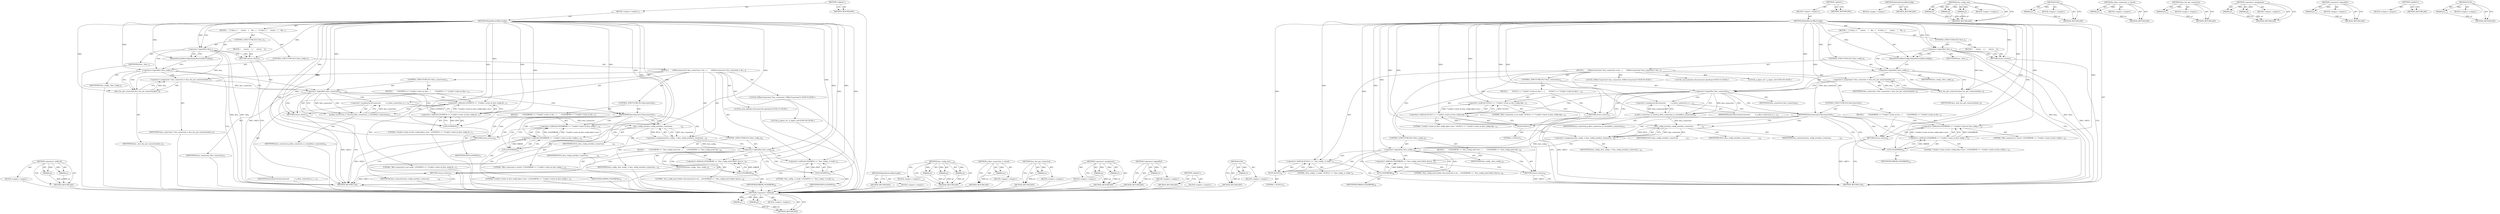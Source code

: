 digraph "VLOG" {
vulnerable_118 [label=<(METHOD,&lt;operator&gt;.shiftLeft)>];
vulnerable_119 [label=<(PARAM,p1)>];
vulnerable_120 [label=<(PARAM,p2)>];
vulnerable_121 [label=<(BLOCK,&lt;empty&gt;,&lt;empty&gt;)>];
vulnerable_122 [label=<(METHOD_RETURN,ANY)>];
vulnerable_6 [label=<(METHOD,&lt;global&gt;)<SUB>1</SUB>>];
vulnerable_7 [label=<(BLOCK,&lt;empty&gt;,&lt;empty&gt;)<SUB>1</SUB>>];
vulnerable_8 [label=<(METHOD,MaybeRestoreIBusConfig)<SUB>1</SUB>>];
vulnerable_9 [label=<(BLOCK,{
    if (!ibus_) {
      return;
    }

    Ma...,{
    if (!ibus_) {
      return;
    }

    Ma...)<SUB>1</SUB>>];
vulnerable_10 [label=<(CONTROL_STRUCTURE,IF,if (!ibus_))<SUB>2</SUB>>];
vulnerable_11 [label=<(&lt;operator&gt;.logicalNot,!ibus_)<SUB>2</SUB>>];
vulnerable_12 [label=<(IDENTIFIER,ibus_,!ibus_)<SUB>2</SUB>>];
vulnerable_13 [label=<(BLOCK,{
      return;
    },{
      return;
    })<SUB>2</SUB>>];
vulnerable_14 [label=<(RETURN,return;,return;)<SUB>3</SUB>>];
vulnerable_15 [label=<(MaybeDestroyIBusConfig,MaybeDestroyIBusConfig())<SUB>6</SUB>>];
vulnerable_16 [label=<(CONTROL_STRUCTURE,IF,if (!ibus_config_))<SUB>8</SUB>>];
vulnerable_17 [label=<(&lt;operator&gt;.logicalNot,!ibus_config_)<SUB>8</SUB>>];
vulnerable_18 [label=<(IDENTIFIER,ibus_config_,!ibus_config_)<SUB>8</SUB>>];
vulnerable_19 [label=<(BLOCK,{
       GDBusConnection* ibus_connection = ibu...,{
       GDBusConnection* ibus_connection = ibu...)<SUB>8</SUB>>];
vulnerable_20 [label="<(LOCAL,GDBusConnection* ibus_connection: GDBusConnection*)<SUB>9</SUB>>"];
vulnerable_21 [label=<(&lt;operator&gt;.assignment,* ibus_connection = ibus_bus_get_connection(ibus_))<SUB>9</SUB>>];
vulnerable_22 [label=<(IDENTIFIER,ibus_connection,* ibus_connection = ibus_bus_get_connection(ibus_))<SUB>9</SUB>>];
vulnerable_23 [label=<(ibus_bus_get_connection,ibus_bus_get_connection(ibus_))<SUB>9</SUB>>];
vulnerable_24 [label=<(IDENTIFIER,ibus_,ibus_bus_get_connection(ibus_))<SUB>9</SUB>>];
vulnerable_25 [label=<(CONTROL_STRUCTURE,IF,if (!ibus_connection))<SUB>10</SUB>>];
vulnerable_26 [label=<(&lt;operator&gt;.logicalNot,!ibus_connection)<SUB>10</SUB>>];
vulnerable_27 [label=<(IDENTIFIER,ibus_connection,!ibus_connection)<SUB>10</SUB>>];
vulnerable_28 [label=<(BLOCK,{
        LOG(INFO) &lt;&lt; &quot;Couldn't create an ibus...,{
        LOG(INFO) &lt;&lt; &quot;Couldn't create an ibus...)<SUB>10</SUB>>];
vulnerable_29 [label=<(&lt;operator&gt;.shiftLeft,LOG(INFO) &lt;&lt; &quot;Couldn't create an ibus config ob...)<SUB>11</SUB>>];
vulnerable_30 [label=<(&lt;operator&gt;.shiftLeft,LOG(INFO) &lt;&lt; &quot;Couldn't create an ibus config ob...)<SUB>11</SUB>>];
vulnerable_31 [label=<(LOG,LOG(INFO))<SUB>11</SUB>>];
vulnerable_32 [label=<(IDENTIFIER,INFO,LOG(INFO))<SUB>11</SUB>>];
vulnerable_33 [label=<(LITERAL,&quot;Couldn't create an ibus config object since &quot;,LOG(INFO) &lt;&lt; &quot;Couldn't create an ibus config ob...)<SUB>11</SUB>>];
vulnerable_34 [label=<(LITERAL,&quot;IBus connection is not ready.&quot;,LOG(INFO) &lt;&lt; &quot;Couldn't create an ibus config ob...)<SUB>12</SUB>>];
vulnerable_35 [label=<(RETURN,return;,return;)<SUB>13</SUB>>];
vulnerable_36 [label="<(LOCAL,const gboolean disconnected: gboolean)<SUB>15</SUB>>"];
vulnerable_37 [label=<(&lt;operator&gt;.assignment,disconnected
          = g_dbus_connection_is_c...)<SUB>15</SUB>>];
vulnerable_38 [label=<(IDENTIFIER,disconnected,disconnected
          = g_dbus_connection_is_c...)<SUB>15</SUB>>];
vulnerable_39 [label=<(g_dbus_connection_is_closed,g_dbus_connection_is_closed(ibus_connection))<SUB>16</SUB>>];
vulnerable_40 [label=<(IDENTIFIER,ibus_connection,g_dbus_connection_is_closed(ibus_connection))<SUB>16</SUB>>];
vulnerable_41 [label=<(CONTROL_STRUCTURE,IF,if (disconnected))<SUB>17</SUB>>];
vulnerable_42 [label=<(IDENTIFIER,disconnected,if (disconnected))<SUB>17</SUB>>];
vulnerable_43 [label=<(BLOCK,{
        LOG(ERROR) &lt;&lt; &quot;Couldn't create an ibu...,{
        LOG(ERROR) &lt;&lt; &quot;Couldn't create an ibu...)<SUB>17</SUB>>];
vulnerable_44 [label=<(&lt;operator&gt;.shiftLeft,LOG(ERROR) &lt;&lt; &quot;Couldn't create an ibus config o...)<SUB>18</SUB>>];
vulnerable_45 [label=<(&lt;operator&gt;.shiftLeft,LOG(ERROR) &lt;&lt; &quot;Couldn't create an ibus config o...)<SUB>18</SUB>>];
vulnerable_46 [label=<(LOG,LOG(ERROR))<SUB>18</SUB>>];
vulnerable_47 [label=<(IDENTIFIER,ERROR,LOG(ERROR))<SUB>18</SUB>>];
vulnerable_48 [label=<(LITERAL,&quot;Couldn't create an ibus config object since &quot;,LOG(ERROR) &lt;&lt; &quot;Couldn't create an ibus config o...)<SUB>18</SUB>>];
vulnerable_49 [label=<(LITERAL,&quot;IBus connection is closed.&quot;,LOG(ERROR) &lt;&lt; &quot;Couldn't create an ibus config o...)<SUB>19</SUB>>];
vulnerable_50 [label=<(RETURN,return;,return;)<SUB>20</SUB>>];
vulnerable_51 [label=<(&lt;operator&gt;.assignment,ibus_config_ = ibus_config_new(ibus_connection,...)<SUB>22</SUB>>];
vulnerable_52 [label=<(IDENTIFIER,ibus_config_,ibus_config_ = ibus_config_new(ibus_connection,...)<SUB>22</SUB>>];
vulnerable_53 [label=<(ibus_config_new,ibus_config_new(ibus_connection,
              ...)<SUB>22</SUB>>];
vulnerable_54 [label=<(IDENTIFIER,ibus_connection,ibus_config_new(ibus_connection,
              ...)<SUB>22</SUB>>];
vulnerable_55 [label=<(IDENTIFIER,NULL,ibus_config_new(ibus_connection,
              ...)<SUB>23</SUB>>];
vulnerable_56 [label=<(IDENTIFIER,NULL,ibus_config_new(ibus_connection,
              ...)<SUB>24</SUB>>];
vulnerable_57 [label=<(CONTROL_STRUCTURE,IF,if (!ibus_config_))<SUB>25</SUB>>];
vulnerable_58 [label=<(&lt;operator&gt;.logicalNot,!ibus_config_)<SUB>25</SUB>>];
vulnerable_59 [label=<(IDENTIFIER,ibus_config_,!ibus_config_)<SUB>25</SUB>>];
vulnerable_60 [label=<(BLOCK,{
        LOG(ERROR) &lt;&lt; &quot;ibus_config_new() fail...,{
        LOG(ERROR) &lt;&lt; &quot;ibus_config_new() fail...)<SUB>25</SUB>>];
vulnerable_61 [label=<(&lt;operator&gt;.shiftLeft,LOG(ERROR) &lt;&lt; &quot;ibus_config_new() failed. ibus-m...)<SUB>26</SUB>>];
vulnerable_62 [label=<(LOG,LOG(ERROR))<SUB>26</SUB>>];
vulnerable_63 [label=<(IDENTIFIER,ERROR,LOG(ERROR))<SUB>26</SUB>>];
vulnerable_64 [label=<(LITERAL,&quot;ibus_config_new() failed. ibus-memconf is not ...,LOG(ERROR) &lt;&lt; &quot;ibus_config_new() failed. ibus-m...)<SUB>26</SUB>>];
vulnerable_65 [label=<(RETURN,return;,return;)<SUB>27</SUB>>];
vulnerable_66 [label="<(LOCAL,g_object_ref : g_object_ref)<SUB>30</SUB>>"];
vulnerable_67 [label=<(&lt;operator&gt;.shiftLeft,LOG(INFO) &lt;&lt; &quot;ibus_config_ is ready.&quot;)<SUB>31</SUB>>];
vulnerable_68 [label=<(LOG,LOG(INFO))<SUB>31</SUB>>];
vulnerable_69 [label=<(IDENTIFIER,INFO,LOG(INFO))<SUB>31</SUB>>];
vulnerable_70 [label=<(LITERAL,&quot;ibus_config_ is ready.&quot;,LOG(INFO) &lt;&lt; &quot;ibus_config_ is ready.&quot;)<SUB>31</SUB>>];
vulnerable_71 [label=<(METHOD_RETURN,void)<SUB>1</SUB>>];
vulnerable_73 [label=<(METHOD_RETURN,ANY)<SUB>1</SUB>>];
vulnerable_106 [label=<(METHOD,MaybeDestroyIBusConfig)>];
vulnerable_107 [label=<(BLOCK,&lt;empty&gt;,&lt;empty&gt;)>];
vulnerable_108 [label=<(METHOD_RETURN,ANY)>];
vulnerable_131 [label=<(METHOD,ibus_config_new)>];
vulnerable_132 [label=<(PARAM,p1)>];
vulnerable_133 [label=<(PARAM,p2)>];
vulnerable_134 [label=<(PARAM,p3)>];
vulnerable_135 [label=<(BLOCK,&lt;empty&gt;,&lt;empty&gt;)>];
vulnerable_136 [label=<(METHOD_RETURN,ANY)>];
vulnerable_127 [label=<(METHOD,g_dbus_connection_is_closed)>];
vulnerable_128 [label=<(PARAM,p1)>];
vulnerable_129 [label=<(BLOCK,&lt;empty&gt;,&lt;empty&gt;)>];
vulnerable_130 [label=<(METHOD_RETURN,ANY)>];
vulnerable_114 [label=<(METHOD,ibus_bus_get_connection)>];
vulnerable_115 [label=<(PARAM,p1)>];
vulnerable_116 [label=<(BLOCK,&lt;empty&gt;,&lt;empty&gt;)>];
vulnerable_117 [label=<(METHOD_RETURN,ANY)>];
vulnerable_109 [label=<(METHOD,&lt;operator&gt;.assignment)>];
vulnerable_110 [label=<(PARAM,p1)>];
vulnerable_111 [label=<(PARAM,p2)>];
vulnerable_112 [label=<(BLOCK,&lt;empty&gt;,&lt;empty&gt;)>];
vulnerable_113 [label=<(METHOD_RETURN,ANY)>];
vulnerable_102 [label=<(METHOD,&lt;operator&gt;.logicalNot)>];
vulnerable_103 [label=<(PARAM,p1)>];
vulnerable_104 [label=<(BLOCK,&lt;empty&gt;,&lt;empty&gt;)>];
vulnerable_105 [label=<(METHOD_RETURN,ANY)>];
vulnerable_96 [label=<(METHOD,&lt;global&gt;)<SUB>1</SUB>>];
vulnerable_97 [label=<(BLOCK,&lt;empty&gt;,&lt;empty&gt;)>];
vulnerable_98 [label=<(METHOD_RETURN,ANY)>];
vulnerable_123 [label=<(METHOD,LOG)>];
vulnerable_124 [label=<(PARAM,p1)>];
vulnerable_125 [label=<(BLOCK,&lt;empty&gt;,&lt;empty&gt;)>];
vulnerable_126 [label=<(METHOD_RETURN,ANY)>];
fixed_120 [label=<(METHOD,&lt;operator&gt;.shiftLeft)>];
fixed_121 [label=<(PARAM,p1)>];
fixed_122 [label=<(PARAM,p2)>];
fixed_123 [label=<(BLOCK,&lt;empty&gt;,&lt;empty&gt;)>];
fixed_124 [label=<(METHOD_RETURN,ANY)>];
fixed_6 [label=<(METHOD,&lt;global&gt;)<SUB>1</SUB>>];
fixed_7 [label=<(BLOCK,&lt;empty&gt;,&lt;empty&gt;)<SUB>1</SUB>>];
fixed_8 [label=<(METHOD,MaybeRestoreIBusConfig)<SUB>1</SUB>>];
fixed_9 [label=<(BLOCK,{
    if (!ibus_) {
      return;
    }

    Ma...,{
    if (!ibus_) {
      return;
    }

    Ma...)<SUB>1</SUB>>];
fixed_10 [label=<(CONTROL_STRUCTURE,IF,if (!ibus_))<SUB>2</SUB>>];
fixed_11 [label=<(&lt;operator&gt;.logicalNot,!ibus_)<SUB>2</SUB>>];
fixed_12 [label=<(IDENTIFIER,ibus_,!ibus_)<SUB>2</SUB>>];
fixed_13 [label=<(BLOCK,{
      return;
    },{
      return;
    })<SUB>2</SUB>>];
fixed_14 [label=<(RETURN,return;,return;)<SUB>3</SUB>>];
fixed_15 [label=<(MaybeDestroyIBusConfig,MaybeDestroyIBusConfig())<SUB>6</SUB>>];
fixed_16 [label=<(CONTROL_STRUCTURE,IF,if (!ibus_config_))<SUB>8</SUB>>];
fixed_17 [label=<(&lt;operator&gt;.logicalNot,!ibus_config_)<SUB>8</SUB>>];
fixed_18 [label=<(IDENTIFIER,ibus_config_,!ibus_config_)<SUB>8</SUB>>];
fixed_19 [label=<(BLOCK,{
       GDBusConnection* ibus_connection = ibu...,{
       GDBusConnection* ibus_connection = ibu...)<SUB>8</SUB>>];
fixed_20 [label="<(LOCAL,GDBusConnection* ibus_connection: GDBusConnection*)<SUB>9</SUB>>"];
fixed_21 [label=<(&lt;operator&gt;.assignment,* ibus_connection = ibus_bus_get_connection(ibus_))<SUB>9</SUB>>];
fixed_22 [label=<(IDENTIFIER,ibus_connection,* ibus_connection = ibus_bus_get_connection(ibus_))<SUB>9</SUB>>];
fixed_23 [label=<(ibus_bus_get_connection,ibus_bus_get_connection(ibus_))<SUB>9</SUB>>];
fixed_24 [label=<(IDENTIFIER,ibus_,ibus_bus_get_connection(ibus_))<SUB>9</SUB>>];
fixed_25 [label=<(CONTROL_STRUCTURE,IF,if (!ibus_connection))<SUB>10</SUB>>];
fixed_26 [label=<(&lt;operator&gt;.logicalNot,!ibus_connection)<SUB>10</SUB>>];
fixed_27 [label=<(IDENTIFIER,ibus_connection,!ibus_connection)<SUB>10</SUB>>];
fixed_28 [label=<(BLOCK,{
        VLOG(1) &lt;&lt; &quot;Couldn't create an ibus c...,{
        VLOG(1) &lt;&lt; &quot;Couldn't create an ibus c...)<SUB>10</SUB>>];
fixed_29 [label=<(&lt;operator&gt;.shiftLeft,VLOG(1) &lt;&lt; &quot;Couldn't create an ibus config obje...)<SUB>11</SUB>>];
fixed_30 [label=<(&lt;operator&gt;.shiftLeft,VLOG(1) &lt;&lt; &quot;Couldn't create an ibus config obje...)<SUB>11</SUB>>];
fixed_31 [label=<(VLOG,VLOG(1))<SUB>11</SUB>>];
fixed_32 [label=<(LITERAL,1,VLOG(1))<SUB>11</SUB>>];
fixed_33 [label=<(LITERAL,&quot;Couldn't create an ibus config object since &quot;,VLOG(1) &lt;&lt; &quot;Couldn't create an ibus config obje...)<SUB>11</SUB>>];
fixed_34 [label=<(LITERAL,&quot;IBus connection is not ready.&quot;,VLOG(1) &lt;&lt; &quot;Couldn't create an ibus config obje...)<SUB>12</SUB>>];
fixed_35 [label=<(RETURN,return;,return;)<SUB>13</SUB>>];
fixed_36 [label="<(LOCAL,const gboolean disconnected: gboolean)<SUB>15</SUB>>"];
fixed_37 [label=<(&lt;operator&gt;.assignment,disconnected
          = g_dbus_connection_is_c...)<SUB>15</SUB>>];
fixed_38 [label=<(IDENTIFIER,disconnected,disconnected
          = g_dbus_connection_is_c...)<SUB>15</SUB>>];
fixed_39 [label=<(g_dbus_connection_is_closed,g_dbus_connection_is_closed(ibus_connection))<SUB>16</SUB>>];
fixed_40 [label=<(IDENTIFIER,ibus_connection,g_dbus_connection_is_closed(ibus_connection))<SUB>16</SUB>>];
fixed_41 [label=<(CONTROL_STRUCTURE,IF,if (disconnected))<SUB>17</SUB>>];
fixed_42 [label=<(IDENTIFIER,disconnected,if (disconnected))<SUB>17</SUB>>];
fixed_43 [label=<(BLOCK,{
        LOG(ERROR) &lt;&lt; &quot;Couldn't create an ibu...,{
        LOG(ERROR) &lt;&lt; &quot;Couldn't create an ibu...)<SUB>17</SUB>>];
fixed_44 [label=<(&lt;operator&gt;.shiftLeft,LOG(ERROR) &lt;&lt; &quot;Couldn't create an ibus config o...)<SUB>18</SUB>>];
fixed_45 [label=<(&lt;operator&gt;.shiftLeft,LOG(ERROR) &lt;&lt; &quot;Couldn't create an ibus config o...)<SUB>18</SUB>>];
fixed_46 [label=<(LOG,LOG(ERROR))<SUB>18</SUB>>];
fixed_47 [label=<(IDENTIFIER,ERROR,LOG(ERROR))<SUB>18</SUB>>];
fixed_48 [label=<(LITERAL,&quot;Couldn't create an ibus config object since &quot;,LOG(ERROR) &lt;&lt; &quot;Couldn't create an ibus config o...)<SUB>18</SUB>>];
fixed_49 [label=<(LITERAL,&quot;IBus connection is closed.&quot;,LOG(ERROR) &lt;&lt; &quot;Couldn't create an ibus config o...)<SUB>19</SUB>>];
fixed_50 [label=<(RETURN,return;,return;)<SUB>20</SUB>>];
fixed_51 [label=<(&lt;operator&gt;.assignment,ibus_config_ = ibus_config_new(ibus_connection,...)<SUB>22</SUB>>];
fixed_52 [label=<(IDENTIFIER,ibus_config_,ibus_config_ = ibus_config_new(ibus_connection,...)<SUB>22</SUB>>];
fixed_53 [label=<(ibus_config_new,ibus_config_new(ibus_connection,
              ...)<SUB>22</SUB>>];
fixed_54 [label=<(IDENTIFIER,ibus_connection,ibus_config_new(ibus_connection,
              ...)<SUB>22</SUB>>];
fixed_55 [label=<(IDENTIFIER,NULL,ibus_config_new(ibus_connection,
              ...)<SUB>23</SUB>>];
fixed_56 [label=<(IDENTIFIER,NULL,ibus_config_new(ibus_connection,
              ...)<SUB>24</SUB>>];
fixed_57 [label=<(CONTROL_STRUCTURE,IF,if (!ibus_config_))<SUB>25</SUB>>];
fixed_58 [label=<(&lt;operator&gt;.logicalNot,!ibus_config_)<SUB>25</SUB>>];
fixed_59 [label=<(IDENTIFIER,ibus_config_,!ibus_config_)<SUB>25</SUB>>];
fixed_60 [label=<(BLOCK,{
        LOG(ERROR) &lt;&lt; &quot;ibus_config_new() fail...,{
        LOG(ERROR) &lt;&lt; &quot;ibus_config_new() fail...)<SUB>25</SUB>>];
fixed_61 [label=<(&lt;operator&gt;.shiftLeft,LOG(ERROR) &lt;&lt; &quot;ibus_config_new() failed. ibus-m...)<SUB>26</SUB>>];
fixed_62 [label=<(LOG,LOG(ERROR))<SUB>26</SUB>>];
fixed_63 [label=<(IDENTIFIER,ERROR,LOG(ERROR))<SUB>26</SUB>>];
fixed_64 [label=<(LITERAL,&quot;ibus_config_new() failed. ibus-memconf is not ...,LOG(ERROR) &lt;&lt; &quot;ibus_config_new() failed. ibus-m...)<SUB>26</SUB>>];
fixed_65 [label=<(RETURN,return;,return;)<SUB>27</SUB>>];
fixed_66 [label="<(LOCAL,g_object_ref : g_object_ref)<SUB>30</SUB>>"];
fixed_67 [label=<(&lt;operator&gt;.shiftLeft,VLOG(1) &lt;&lt; &quot;ibus_config_ is ready.&quot;)<SUB>31</SUB>>];
fixed_68 [label=<(VLOG,VLOG(1))<SUB>31</SUB>>];
fixed_69 [label=<(LITERAL,1,VLOG(1))<SUB>31</SUB>>];
fixed_70 [label=<(LITERAL,&quot;ibus_config_ is ready.&quot;,VLOG(1) &lt;&lt; &quot;ibus_config_ is ready.&quot;)<SUB>31</SUB>>];
fixed_71 [label=<(METHOD_RETURN,void)<SUB>1</SUB>>];
fixed_73 [label=<(METHOD_RETURN,ANY)<SUB>1</SUB>>];
fixed_108 [label=<(METHOD,MaybeDestroyIBusConfig)>];
fixed_109 [label=<(BLOCK,&lt;empty&gt;,&lt;empty&gt;)>];
fixed_110 [label=<(METHOD_RETURN,ANY)>];
fixed_137 [label=<(METHOD,ibus_config_new)>];
fixed_138 [label=<(PARAM,p1)>];
fixed_139 [label=<(PARAM,p2)>];
fixed_140 [label=<(PARAM,p3)>];
fixed_141 [label=<(BLOCK,&lt;empty&gt;,&lt;empty&gt;)>];
fixed_142 [label=<(METHOD_RETURN,ANY)>];
fixed_133 [label=<(METHOD,LOG)>];
fixed_134 [label=<(PARAM,p1)>];
fixed_135 [label=<(BLOCK,&lt;empty&gt;,&lt;empty&gt;)>];
fixed_136 [label=<(METHOD_RETURN,ANY)>];
fixed_129 [label=<(METHOD,g_dbus_connection_is_closed)>];
fixed_130 [label=<(PARAM,p1)>];
fixed_131 [label=<(BLOCK,&lt;empty&gt;,&lt;empty&gt;)>];
fixed_132 [label=<(METHOD_RETURN,ANY)>];
fixed_116 [label=<(METHOD,ibus_bus_get_connection)>];
fixed_117 [label=<(PARAM,p1)>];
fixed_118 [label=<(BLOCK,&lt;empty&gt;,&lt;empty&gt;)>];
fixed_119 [label=<(METHOD_RETURN,ANY)>];
fixed_111 [label=<(METHOD,&lt;operator&gt;.assignment)>];
fixed_112 [label=<(PARAM,p1)>];
fixed_113 [label=<(PARAM,p2)>];
fixed_114 [label=<(BLOCK,&lt;empty&gt;,&lt;empty&gt;)>];
fixed_115 [label=<(METHOD_RETURN,ANY)>];
fixed_104 [label=<(METHOD,&lt;operator&gt;.logicalNot)>];
fixed_105 [label=<(PARAM,p1)>];
fixed_106 [label=<(BLOCK,&lt;empty&gt;,&lt;empty&gt;)>];
fixed_107 [label=<(METHOD_RETURN,ANY)>];
fixed_98 [label=<(METHOD,&lt;global&gt;)<SUB>1</SUB>>];
fixed_99 [label=<(BLOCK,&lt;empty&gt;,&lt;empty&gt;)>];
fixed_100 [label=<(METHOD_RETURN,ANY)>];
fixed_125 [label=<(METHOD,VLOG)>];
fixed_126 [label=<(PARAM,p1)>];
fixed_127 [label=<(BLOCK,&lt;empty&gt;,&lt;empty&gt;)>];
fixed_128 [label=<(METHOD_RETURN,ANY)>];
vulnerable_118 -> vulnerable_119  [key=0, label="AST: "];
vulnerable_118 -> vulnerable_119  [key=1, label="DDG: "];
vulnerable_118 -> vulnerable_121  [key=0, label="AST: "];
vulnerable_118 -> vulnerable_120  [key=0, label="AST: "];
vulnerable_118 -> vulnerable_120  [key=1, label="DDG: "];
vulnerable_118 -> vulnerable_122  [key=0, label="AST: "];
vulnerable_118 -> vulnerable_122  [key=1, label="CFG: "];
vulnerable_119 -> vulnerable_122  [key=0, label="DDG: p1"];
vulnerable_120 -> vulnerable_122  [key=0, label="DDG: p2"];
vulnerable_121 -> fixed_120  [key=0];
vulnerable_122 -> fixed_120  [key=0];
vulnerable_6 -> vulnerable_7  [key=0, label="AST: "];
vulnerable_6 -> vulnerable_73  [key=0, label="AST: "];
vulnerable_6 -> vulnerable_73  [key=1, label="CFG: "];
vulnerable_7 -> vulnerable_8  [key=0, label="AST: "];
vulnerable_8 -> vulnerable_9  [key=0, label="AST: "];
vulnerable_8 -> vulnerable_71  [key=0, label="AST: "];
vulnerable_8 -> vulnerable_11  [key=0, label="CFG: "];
vulnerable_8 -> vulnerable_11  [key=1, label="DDG: "];
vulnerable_8 -> vulnerable_15  [key=0, label="DDG: "];
vulnerable_8 -> vulnerable_14  [key=0, label="DDG: "];
vulnerable_8 -> vulnerable_17  [key=0, label="DDG: "];
vulnerable_8 -> vulnerable_42  [key=0, label="DDG: "];
vulnerable_8 -> vulnerable_67  [key=0, label="DDG: "];
vulnerable_8 -> vulnerable_23  [key=0, label="DDG: "];
vulnerable_8 -> vulnerable_26  [key=0, label="DDG: "];
vulnerable_8 -> vulnerable_35  [key=0, label="DDG: "];
vulnerable_8 -> vulnerable_39  [key=0, label="DDG: "];
vulnerable_8 -> vulnerable_50  [key=0, label="DDG: "];
vulnerable_8 -> vulnerable_53  [key=0, label="DDG: "];
vulnerable_8 -> vulnerable_58  [key=0, label="DDG: "];
vulnerable_8 -> vulnerable_65  [key=0, label="DDG: "];
vulnerable_8 -> vulnerable_68  [key=0, label="DDG: "];
vulnerable_8 -> vulnerable_29  [key=0, label="DDG: "];
vulnerable_8 -> vulnerable_44  [key=0, label="DDG: "];
vulnerable_8 -> vulnerable_61  [key=0, label="DDG: "];
vulnerable_8 -> vulnerable_30  [key=0, label="DDG: "];
vulnerable_8 -> vulnerable_45  [key=0, label="DDG: "];
vulnerable_8 -> vulnerable_62  [key=0, label="DDG: "];
vulnerable_8 -> vulnerable_31  [key=0, label="DDG: "];
vulnerable_8 -> vulnerable_46  [key=0, label="DDG: "];
vulnerable_9 -> vulnerable_10  [key=0, label="AST: "];
vulnerable_9 -> vulnerable_15  [key=0, label="AST: "];
vulnerable_9 -> vulnerable_16  [key=0, label="AST: "];
vulnerable_10 -> vulnerable_11  [key=0, label="AST: "];
vulnerable_10 -> vulnerable_13  [key=0, label="AST: "];
vulnerable_11 -> vulnerable_12  [key=0, label="AST: "];
vulnerable_11 -> vulnerable_14  [key=0, label="CFG: "];
vulnerable_11 -> vulnerable_14  [key=1, label="CDG: "];
vulnerable_11 -> vulnerable_15  [key=0, label="CFG: "];
vulnerable_11 -> vulnerable_15  [key=1, label="CDG: "];
vulnerable_11 -> vulnerable_71  [key=0, label="DDG: ibus_"];
vulnerable_11 -> vulnerable_71  [key=1, label="DDG: !ibus_"];
vulnerable_11 -> vulnerable_23  [key=0, label="DDG: ibus_"];
vulnerable_11 -> vulnerable_17  [key=0, label="CDG: "];
vulnerable_12 -> fixed_120  [key=0];
vulnerable_13 -> vulnerable_14  [key=0, label="AST: "];
vulnerable_14 -> vulnerable_71  [key=0, label="CFG: "];
vulnerable_14 -> vulnerable_71  [key=1, label="DDG: &lt;RET&gt;"];
vulnerable_15 -> vulnerable_17  [key=0, label="CFG: "];
vulnerable_16 -> vulnerable_17  [key=0, label="AST: "];
vulnerable_16 -> vulnerable_19  [key=0, label="AST: "];
vulnerable_17 -> vulnerable_18  [key=0, label="AST: "];
vulnerable_17 -> vulnerable_71  [key=0, label="CFG: "];
vulnerable_17 -> vulnerable_23  [key=0, label="CFG: "];
vulnerable_17 -> vulnerable_23  [key=1, label="CDG: "];
vulnerable_17 -> vulnerable_21  [key=0, label="CDG: "];
vulnerable_17 -> vulnerable_26  [key=0, label="CDG: "];
vulnerable_18 -> fixed_120  [key=0];
vulnerable_19 -> vulnerable_20  [key=0, label="AST: "];
vulnerable_19 -> vulnerable_21  [key=0, label="AST: "];
vulnerable_19 -> vulnerable_25  [key=0, label="AST: "];
vulnerable_19 -> vulnerable_36  [key=0, label="AST: "];
vulnerable_19 -> vulnerable_37  [key=0, label="AST: "];
vulnerable_19 -> vulnerable_41  [key=0, label="AST: "];
vulnerable_19 -> vulnerable_51  [key=0, label="AST: "];
vulnerable_19 -> vulnerable_57  [key=0, label="AST: "];
vulnerable_19 -> vulnerable_66  [key=0, label="AST: "];
vulnerable_19 -> vulnerable_67  [key=0, label="AST: "];
vulnerable_20 -> fixed_120  [key=0];
vulnerable_21 -> vulnerable_22  [key=0, label="AST: "];
vulnerable_21 -> vulnerable_23  [key=0, label="AST: "];
vulnerable_21 -> vulnerable_26  [key=0, label="CFG: "];
vulnerable_21 -> vulnerable_26  [key=1, label="DDG: ibus_connection"];
vulnerable_22 -> fixed_120  [key=0];
vulnerable_23 -> vulnerable_24  [key=0, label="AST: "];
vulnerable_23 -> vulnerable_21  [key=0, label="CFG: "];
vulnerable_23 -> vulnerable_21  [key=1, label="DDG: ibus_"];
vulnerable_24 -> fixed_120  [key=0];
vulnerable_25 -> vulnerable_26  [key=0, label="AST: "];
vulnerable_25 -> vulnerable_28  [key=0, label="AST: "];
vulnerable_26 -> vulnerable_27  [key=0, label="AST: "];
vulnerable_26 -> vulnerable_31  [key=0, label="CFG: "];
vulnerable_26 -> vulnerable_31  [key=1, label="CDG: "];
vulnerable_26 -> vulnerable_39  [key=0, label="CFG: "];
vulnerable_26 -> vulnerable_39  [key=1, label="DDG: ibus_connection"];
vulnerable_26 -> vulnerable_39  [key=2, label="CDG: "];
vulnerable_26 -> vulnerable_30  [key=0, label="CDG: "];
vulnerable_26 -> vulnerable_42  [key=0, label="CDG: "];
vulnerable_26 -> vulnerable_37  [key=0, label="CDG: "];
vulnerable_26 -> vulnerable_29  [key=0, label="CDG: "];
vulnerable_26 -> vulnerable_35  [key=0, label="CDG: "];
vulnerable_27 -> fixed_120  [key=0];
vulnerable_28 -> vulnerable_29  [key=0, label="AST: "];
vulnerable_28 -> vulnerable_35  [key=0, label="AST: "];
vulnerable_29 -> vulnerable_30  [key=0, label="AST: "];
vulnerable_29 -> vulnerable_34  [key=0, label="AST: "];
vulnerable_29 -> vulnerable_35  [key=0, label="CFG: "];
vulnerable_30 -> vulnerable_31  [key=0, label="AST: "];
vulnerable_30 -> vulnerable_33  [key=0, label="AST: "];
vulnerable_30 -> vulnerable_29  [key=0, label="CFG: "];
vulnerable_30 -> vulnerable_29  [key=1, label="DDG: LOG(INFO)"];
vulnerable_30 -> vulnerable_29  [key=2, label="DDG: &quot;Couldn't create an ibus config object since &quot;"];
vulnerable_31 -> vulnerable_32  [key=0, label="AST: "];
vulnerable_31 -> vulnerable_30  [key=0, label="CFG: "];
vulnerable_31 -> vulnerable_30  [key=1, label="DDG: INFO"];
vulnerable_32 -> fixed_120  [key=0];
vulnerable_33 -> fixed_120  [key=0];
vulnerable_34 -> fixed_120  [key=0];
vulnerable_35 -> vulnerable_71  [key=0, label="CFG: "];
vulnerable_35 -> vulnerable_71  [key=1, label="DDG: &lt;RET&gt;"];
vulnerable_36 -> fixed_120  [key=0];
vulnerable_37 -> vulnerable_38  [key=0, label="AST: "];
vulnerable_37 -> vulnerable_39  [key=0, label="AST: "];
vulnerable_37 -> vulnerable_42  [key=0, label="CFG: "];
vulnerable_38 -> fixed_120  [key=0];
vulnerable_39 -> vulnerable_40  [key=0, label="AST: "];
vulnerable_39 -> vulnerable_37  [key=0, label="CFG: "];
vulnerable_39 -> vulnerable_37  [key=1, label="DDG: ibus_connection"];
vulnerable_39 -> vulnerable_53  [key=0, label="DDG: ibus_connection"];
vulnerable_40 -> fixed_120  [key=0];
vulnerable_41 -> vulnerable_42  [key=0, label="AST: "];
vulnerable_41 -> vulnerable_43  [key=0, label="AST: "];
vulnerable_42 -> vulnerable_46  [key=0, label="CFG: "];
vulnerable_42 -> vulnerable_46  [key=1, label="CDG: "];
vulnerable_42 -> vulnerable_53  [key=0, label="CFG: "];
vulnerable_42 -> vulnerable_53  [key=1, label="CDG: "];
vulnerable_42 -> vulnerable_58  [key=0, label="CDG: "];
vulnerable_42 -> vulnerable_51  [key=0, label="CDG: "];
vulnerable_42 -> vulnerable_45  [key=0, label="CDG: "];
vulnerable_42 -> vulnerable_50  [key=0, label="CDG: "];
vulnerable_42 -> vulnerable_44  [key=0, label="CDG: "];
vulnerable_43 -> vulnerable_44  [key=0, label="AST: "];
vulnerable_43 -> vulnerable_50  [key=0, label="AST: "];
vulnerable_44 -> vulnerable_45  [key=0, label="AST: "];
vulnerable_44 -> vulnerable_49  [key=0, label="AST: "];
vulnerable_44 -> vulnerable_50  [key=0, label="CFG: "];
vulnerable_45 -> vulnerable_46  [key=0, label="AST: "];
vulnerable_45 -> vulnerable_48  [key=0, label="AST: "];
vulnerable_45 -> vulnerable_44  [key=0, label="CFG: "];
vulnerable_45 -> vulnerable_44  [key=1, label="DDG: LOG(ERROR)"];
vulnerable_45 -> vulnerable_44  [key=2, label="DDG: &quot;Couldn't create an ibus config object since &quot;"];
vulnerable_46 -> vulnerable_47  [key=0, label="AST: "];
vulnerable_46 -> vulnerable_45  [key=0, label="CFG: "];
vulnerable_46 -> vulnerable_45  [key=1, label="DDG: ERROR"];
vulnerable_47 -> fixed_120  [key=0];
vulnerable_48 -> fixed_120  [key=0];
vulnerable_49 -> fixed_120  [key=0];
vulnerable_50 -> vulnerable_71  [key=0, label="CFG: "];
vulnerable_50 -> vulnerable_71  [key=1, label="DDG: &lt;RET&gt;"];
vulnerable_51 -> vulnerable_52  [key=0, label="AST: "];
vulnerable_51 -> vulnerable_53  [key=0, label="AST: "];
vulnerable_51 -> vulnerable_58  [key=0, label="CFG: "];
vulnerable_51 -> vulnerable_58  [key=1, label="DDG: ibus_config_"];
vulnerable_52 -> fixed_120  [key=0];
vulnerable_53 -> vulnerable_54  [key=0, label="AST: "];
vulnerable_53 -> vulnerable_55  [key=0, label="AST: "];
vulnerable_53 -> vulnerable_56  [key=0, label="AST: "];
vulnerable_53 -> vulnerable_51  [key=0, label="CFG: "];
vulnerable_53 -> vulnerable_51  [key=1, label="DDG: ibus_connection"];
vulnerable_53 -> vulnerable_51  [key=2, label="DDG: NULL"];
vulnerable_54 -> fixed_120  [key=0];
vulnerable_55 -> fixed_120  [key=0];
vulnerable_56 -> fixed_120  [key=0];
vulnerable_57 -> vulnerable_58  [key=0, label="AST: "];
vulnerable_57 -> vulnerable_60  [key=0, label="AST: "];
vulnerable_58 -> vulnerable_59  [key=0, label="AST: "];
vulnerable_58 -> vulnerable_62  [key=0, label="CFG: "];
vulnerable_58 -> vulnerable_62  [key=1, label="CDG: "];
vulnerable_58 -> vulnerable_68  [key=0, label="CFG: "];
vulnerable_58 -> vulnerable_68  [key=1, label="CDG: "];
vulnerable_58 -> vulnerable_61  [key=0, label="CDG: "];
vulnerable_58 -> vulnerable_67  [key=0, label="CDG: "];
vulnerable_58 -> vulnerable_65  [key=0, label="CDG: "];
vulnerable_59 -> fixed_120  [key=0];
vulnerable_60 -> vulnerable_61  [key=0, label="AST: "];
vulnerable_60 -> vulnerable_65  [key=0, label="AST: "];
vulnerable_61 -> vulnerable_62  [key=0, label="AST: "];
vulnerable_61 -> vulnerable_64  [key=0, label="AST: "];
vulnerable_61 -> vulnerable_65  [key=0, label="CFG: "];
vulnerable_62 -> vulnerable_63  [key=0, label="AST: "];
vulnerable_62 -> vulnerable_61  [key=0, label="CFG: "];
vulnerable_62 -> vulnerable_61  [key=1, label="DDG: ERROR"];
vulnerable_63 -> fixed_120  [key=0];
vulnerable_64 -> fixed_120  [key=0];
vulnerable_65 -> vulnerable_71  [key=0, label="CFG: "];
vulnerable_65 -> vulnerable_71  [key=1, label="DDG: &lt;RET&gt;"];
vulnerable_66 -> fixed_120  [key=0];
vulnerable_67 -> vulnerable_68  [key=0, label="AST: "];
vulnerable_67 -> vulnerable_70  [key=0, label="AST: "];
vulnerable_67 -> vulnerable_71  [key=0, label="CFG: "];
vulnerable_68 -> vulnerable_69  [key=0, label="AST: "];
vulnerable_68 -> vulnerable_67  [key=0, label="CFG: "];
vulnerable_68 -> vulnerable_67  [key=1, label="DDG: INFO"];
vulnerable_69 -> fixed_120  [key=0];
vulnerable_70 -> fixed_120  [key=0];
vulnerable_71 -> fixed_120  [key=0];
vulnerable_73 -> fixed_120  [key=0];
vulnerable_106 -> vulnerable_107  [key=0, label="AST: "];
vulnerable_106 -> vulnerable_108  [key=0, label="AST: "];
vulnerable_106 -> vulnerable_108  [key=1, label="CFG: "];
vulnerable_107 -> fixed_120  [key=0];
vulnerable_108 -> fixed_120  [key=0];
vulnerable_131 -> vulnerable_132  [key=0, label="AST: "];
vulnerable_131 -> vulnerable_132  [key=1, label="DDG: "];
vulnerable_131 -> vulnerable_135  [key=0, label="AST: "];
vulnerable_131 -> vulnerable_133  [key=0, label="AST: "];
vulnerable_131 -> vulnerable_133  [key=1, label="DDG: "];
vulnerable_131 -> vulnerable_136  [key=0, label="AST: "];
vulnerable_131 -> vulnerable_136  [key=1, label="CFG: "];
vulnerable_131 -> vulnerable_134  [key=0, label="AST: "];
vulnerable_131 -> vulnerable_134  [key=1, label="DDG: "];
vulnerable_132 -> vulnerable_136  [key=0, label="DDG: p1"];
vulnerable_133 -> vulnerable_136  [key=0, label="DDG: p2"];
vulnerable_134 -> vulnerable_136  [key=0, label="DDG: p3"];
vulnerable_135 -> fixed_120  [key=0];
vulnerable_136 -> fixed_120  [key=0];
vulnerable_127 -> vulnerable_128  [key=0, label="AST: "];
vulnerable_127 -> vulnerable_128  [key=1, label="DDG: "];
vulnerable_127 -> vulnerable_129  [key=0, label="AST: "];
vulnerable_127 -> vulnerable_130  [key=0, label="AST: "];
vulnerable_127 -> vulnerable_130  [key=1, label="CFG: "];
vulnerable_128 -> vulnerable_130  [key=0, label="DDG: p1"];
vulnerable_129 -> fixed_120  [key=0];
vulnerable_130 -> fixed_120  [key=0];
vulnerable_114 -> vulnerable_115  [key=0, label="AST: "];
vulnerable_114 -> vulnerable_115  [key=1, label="DDG: "];
vulnerable_114 -> vulnerable_116  [key=0, label="AST: "];
vulnerable_114 -> vulnerable_117  [key=0, label="AST: "];
vulnerable_114 -> vulnerable_117  [key=1, label="CFG: "];
vulnerable_115 -> vulnerable_117  [key=0, label="DDG: p1"];
vulnerable_116 -> fixed_120  [key=0];
vulnerable_117 -> fixed_120  [key=0];
vulnerable_109 -> vulnerable_110  [key=0, label="AST: "];
vulnerable_109 -> vulnerable_110  [key=1, label="DDG: "];
vulnerable_109 -> vulnerable_112  [key=0, label="AST: "];
vulnerable_109 -> vulnerable_111  [key=0, label="AST: "];
vulnerable_109 -> vulnerable_111  [key=1, label="DDG: "];
vulnerable_109 -> vulnerable_113  [key=0, label="AST: "];
vulnerable_109 -> vulnerable_113  [key=1, label="CFG: "];
vulnerable_110 -> vulnerable_113  [key=0, label="DDG: p1"];
vulnerable_111 -> vulnerable_113  [key=0, label="DDG: p2"];
vulnerable_112 -> fixed_120  [key=0];
vulnerable_113 -> fixed_120  [key=0];
vulnerable_102 -> vulnerable_103  [key=0, label="AST: "];
vulnerable_102 -> vulnerable_103  [key=1, label="DDG: "];
vulnerable_102 -> vulnerable_104  [key=0, label="AST: "];
vulnerable_102 -> vulnerable_105  [key=0, label="AST: "];
vulnerable_102 -> vulnerable_105  [key=1, label="CFG: "];
vulnerable_103 -> vulnerable_105  [key=0, label="DDG: p1"];
vulnerable_104 -> fixed_120  [key=0];
vulnerable_105 -> fixed_120  [key=0];
vulnerable_96 -> vulnerable_97  [key=0, label="AST: "];
vulnerable_96 -> vulnerable_98  [key=0, label="AST: "];
vulnerable_96 -> vulnerable_98  [key=1, label="CFG: "];
vulnerable_97 -> fixed_120  [key=0];
vulnerable_98 -> fixed_120  [key=0];
vulnerable_123 -> vulnerable_124  [key=0, label="AST: "];
vulnerable_123 -> vulnerable_124  [key=1, label="DDG: "];
vulnerable_123 -> vulnerable_125  [key=0, label="AST: "];
vulnerable_123 -> vulnerable_126  [key=0, label="AST: "];
vulnerable_123 -> vulnerable_126  [key=1, label="CFG: "];
vulnerable_124 -> vulnerable_126  [key=0, label="DDG: p1"];
vulnerable_125 -> fixed_120  [key=0];
vulnerable_126 -> fixed_120  [key=0];
fixed_120 -> fixed_121  [key=0, label="AST: "];
fixed_120 -> fixed_121  [key=1, label="DDG: "];
fixed_120 -> fixed_123  [key=0, label="AST: "];
fixed_120 -> fixed_122  [key=0, label="AST: "];
fixed_120 -> fixed_122  [key=1, label="DDG: "];
fixed_120 -> fixed_124  [key=0, label="AST: "];
fixed_120 -> fixed_124  [key=1, label="CFG: "];
fixed_121 -> fixed_124  [key=0, label="DDG: p1"];
fixed_122 -> fixed_124  [key=0, label="DDG: p2"];
fixed_6 -> fixed_7  [key=0, label="AST: "];
fixed_6 -> fixed_73  [key=0, label="AST: "];
fixed_6 -> fixed_73  [key=1, label="CFG: "];
fixed_7 -> fixed_8  [key=0, label="AST: "];
fixed_8 -> fixed_9  [key=0, label="AST: "];
fixed_8 -> fixed_71  [key=0, label="AST: "];
fixed_8 -> fixed_11  [key=0, label="CFG: "];
fixed_8 -> fixed_11  [key=1, label="DDG: "];
fixed_8 -> fixed_15  [key=0, label="DDG: "];
fixed_8 -> fixed_14  [key=0, label="DDG: "];
fixed_8 -> fixed_17  [key=0, label="DDG: "];
fixed_8 -> fixed_42  [key=0, label="DDG: "];
fixed_8 -> fixed_67  [key=0, label="DDG: "];
fixed_8 -> fixed_23  [key=0, label="DDG: "];
fixed_8 -> fixed_26  [key=0, label="DDG: "];
fixed_8 -> fixed_35  [key=0, label="DDG: "];
fixed_8 -> fixed_39  [key=0, label="DDG: "];
fixed_8 -> fixed_50  [key=0, label="DDG: "];
fixed_8 -> fixed_53  [key=0, label="DDG: "];
fixed_8 -> fixed_58  [key=0, label="DDG: "];
fixed_8 -> fixed_65  [key=0, label="DDG: "];
fixed_8 -> fixed_68  [key=0, label="DDG: "];
fixed_8 -> fixed_29  [key=0, label="DDG: "];
fixed_8 -> fixed_44  [key=0, label="DDG: "];
fixed_8 -> fixed_61  [key=0, label="DDG: "];
fixed_8 -> fixed_30  [key=0, label="DDG: "];
fixed_8 -> fixed_45  [key=0, label="DDG: "];
fixed_8 -> fixed_62  [key=0, label="DDG: "];
fixed_8 -> fixed_31  [key=0, label="DDG: "];
fixed_8 -> fixed_46  [key=0, label="DDG: "];
fixed_9 -> fixed_10  [key=0, label="AST: "];
fixed_9 -> fixed_15  [key=0, label="AST: "];
fixed_9 -> fixed_16  [key=0, label="AST: "];
fixed_10 -> fixed_11  [key=0, label="AST: "];
fixed_10 -> fixed_13  [key=0, label="AST: "];
fixed_11 -> fixed_12  [key=0, label="AST: "];
fixed_11 -> fixed_14  [key=0, label="CFG: "];
fixed_11 -> fixed_14  [key=1, label="CDG: "];
fixed_11 -> fixed_15  [key=0, label="CFG: "];
fixed_11 -> fixed_15  [key=1, label="CDG: "];
fixed_11 -> fixed_71  [key=0, label="DDG: ibus_"];
fixed_11 -> fixed_71  [key=1, label="DDG: !ibus_"];
fixed_11 -> fixed_23  [key=0, label="DDG: ibus_"];
fixed_11 -> fixed_17  [key=0, label="CDG: "];
fixed_13 -> fixed_14  [key=0, label="AST: "];
fixed_14 -> fixed_71  [key=0, label="CFG: "];
fixed_14 -> fixed_71  [key=1, label="DDG: &lt;RET&gt;"];
fixed_15 -> fixed_17  [key=0, label="CFG: "];
fixed_16 -> fixed_17  [key=0, label="AST: "];
fixed_16 -> fixed_19  [key=0, label="AST: "];
fixed_17 -> fixed_18  [key=0, label="AST: "];
fixed_17 -> fixed_71  [key=0, label="CFG: "];
fixed_17 -> fixed_23  [key=0, label="CFG: "];
fixed_17 -> fixed_23  [key=1, label="CDG: "];
fixed_17 -> fixed_21  [key=0, label="CDG: "];
fixed_17 -> fixed_26  [key=0, label="CDG: "];
fixed_19 -> fixed_20  [key=0, label="AST: "];
fixed_19 -> fixed_21  [key=0, label="AST: "];
fixed_19 -> fixed_25  [key=0, label="AST: "];
fixed_19 -> fixed_36  [key=0, label="AST: "];
fixed_19 -> fixed_37  [key=0, label="AST: "];
fixed_19 -> fixed_41  [key=0, label="AST: "];
fixed_19 -> fixed_51  [key=0, label="AST: "];
fixed_19 -> fixed_57  [key=0, label="AST: "];
fixed_19 -> fixed_66  [key=0, label="AST: "];
fixed_19 -> fixed_67  [key=0, label="AST: "];
fixed_21 -> fixed_22  [key=0, label="AST: "];
fixed_21 -> fixed_23  [key=0, label="AST: "];
fixed_21 -> fixed_26  [key=0, label="CFG: "];
fixed_21 -> fixed_26  [key=1, label="DDG: ibus_connection"];
fixed_23 -> fixed_24  [key=0, label="AST: "];
fixed_23 -> fixed_21  [key=0, label="CFG: "];
fixed_23 -> fixed_21  [key=1, label="DDG: ibus_"];
fixed_25 -> fixed_26  [key=0, label="AST: "];
fixed_25 -> fixed_28  [key=0, label="AST: "];
fixed_26 -> fixed_27  [key=0, label="AST: "];
fixed_26 -> fixed_31  [key=0, label="CFG: "];
fixed_26 -> fixed_31  [key=1, label="CDG: "];
fixed_26 -> fixed_39  [key=0, label="CFG: "];
fixed_26 -> fixed_39  [key=1, label="DDG: ibus_connection"];
fixed_26 -> fixed_39  [key=2, label="CDG: "];
fixed_26 -> fixed_30  [key=0, label="CDG: "];
fixed_26 -> fixed_42  [key=0, label="CDG: "];
fixed_26 -> fixed_37  [key=0, label="CDG: "];
fixed_26 -> fixed_29  [key=0, label="CDG: "];
fixed_26 -> fixed_35  [key=0, label="CDG: "];
fixed_28 -> fixed_29  [key=0, label="AST: "];
fixed_28 -> fixed_35  [key=0, label="AST: "];
fixed_29 -> fixed_30  [key=0, label="AST: "];
fixed_29 -> fixed_34  [key=0, label="AST: "];
fixed_29 -> fixed_35  [key=0, label="CFG: "];
fixed_30 -> fixed_31  [key=0, label="AST: "];
fixed_30 -> fixed_33  [key=0, label="AST: "];
fixed_30 -> fixed_29  [key=0, label="CFG: "];
fixed_30 -> fixed_29  [key=1, label="DDG: VLOG(1)"];
fixed_30 -> fixed_29  [key=2, label="DDG: &quot;Couldn't create an ibus config object since &quot;"];
fixed_31 -> fixed_32  [key=0, label="AST: "];
fixed_31 -> fixed_30  [key=0, label="CFG: "];
fixed_31 -> fixed_30  [key=1, label="DDG: 1"];
fixed_35 -> fixed_71  [key=0, label="CFG: "];
fixed_35 -> fixed_71  [key=1, label="DDG: &lt;RET&gt;"];
fixed_37 -> fixed_38  [key=0, label="AST: "];
fixed_37 -> fixed_39  [key=0, label="AST: "];
fixed_37 -> fixed_42  [key=0, label="CFG: "];
fixed_39 -> fixed_40  [key=0, label="AST: "];
fixed_39 -> fixed_37  [key=0, label="CFG: "];
fixed_39 -> fixed_37  [key=1, label="DDG: ibus_connection"];
fixed_39 -> fixed_53  [key=0, label="DDG: ibus_connection"];
fixed_41 -> fixed_42  [key=0, label="AST: "];
fixed_41 -> fixed_43  [key=0, label="AST: "];
fixed_42 -> fixed_46  [key=0, label="CFG: "];
fixed_42 -> fixed_46  [key=1, label="CDG: "];
fixed_42 -> fixed_53  [key=0, label="CFG: "];
fixed_42 -> fixed_53  [key=1, label="CDG: "];
fixed_42 -> fixed_58  [key=0, label="CDG: "];
fixed_42 -> fixed_51  [key=0, label="CDG: "];
fixed_42 -> fixed_45  [key=0, label="CDG: "];
fixed_42 -> fixed_50  [key=0, label="CDG: "];
fixed_42 -> fixed_44  [key=0, label="CDG: "];
fixed_43 -> fixed_44  [key=0, label="AST: "];
fixed_43 -> fixed_50  [key=0, label="AST: "];
fixed_44 -> fixed_45  [key=0, label="AST: "];
fixed_44 -> fixed_49  [key=0, label="AST: "];
fixed_44 -> fixed_50  [key=0, label="CFG: "];
fixed_45 -> fixed_46  [key=0, label="AST: "];
fixed_45 -> fixed_48  [key=0, label="AST: "];
fixed_45 -> fixed_44  [key=0, label="CFG: "];
fixed_45 -> fixed_44  [key=1, label="DDG: LOG(ERROR)"];
fixed_45 -> fixed_44  [key=2, label="DDG: &quot;Couldn't create an ibus config object since &quot;"];
fixed_46 -> fixed_47  [key=0, label="AST: "];
fixed_46 -> fixed_45  [key=0, label="CFG: "];
fixed_46 -> fixed_45  [key=1, label="DDG: ERROR"];
fixed_50 -> fixed_71  [key=0, label="CFG: "];
fixed_50 -> fixed_71  [key=1, label="DDG: &lt;RET&gt;"];
fixed_51 -> fixed_52  [key=0, label="AST: "];
fixed_51 -> fixed_53  [key=0, label="AST: "];
fixed_51 -> fixed_58  [key=0, label="CFG: "];
fixed_51 -> fixed_58  [key=1, label="DDG: ibus_config_"];
fixed_53 -> fixed_54  [key=0, label="AST: "];
fixed_53 -> fixed_55  [key=0, label="AST: "];
fixed_53 -> fixed_56  [key=0, label="AST: "];
fixed_53 -> fixed_51  [key=0, label="CFG: "];
fixed_53 -> fixed_51  [key=1, label="DDG: ibus_connection"];
fixed_53 -> fixed_51  [key=2, label="DDG: NULL"];
fixed_57 -> fixed_58  [key=0, label="AST: "];
fixed_57 -> fixed_60  [key=0, label="AST: "];
fixed_58 -> fixed_59  [key=0, label="AST: "];
fixed_58 -> fixed_62  [key=0, label="CFG: "];
fixed_58 -> fixed_62  [key=1, label="CDG: "];
fixed_58 -> fixed_68  [key=0, label="CFG: "];
fixed_58 -> fixed_68  [key=1, label="CDG: "];
fixed_58 -> fixed_61  [key=0, label="CDG: "];
fixed_58 -> fixed_67  [key=0, label="CDG: "];
fixed_58 -> fixed_65  [key=0, label="CDG: "];
fixed_60 -> fixed_61  [key=0, label="AST: "];
fixed_60 -> fixed_65  [key=0, label="AST: "];
fixed_61 -> fixed_62  [key=0, label="AST: "];
fixed_61 -> fixed_64  [key=0, label="AST: "];
fixed_61 -> fixed_65  [key=0, label="CFG: "];
fixed_62 -> fixed_63  [key=0, label="AST: "];
fixed_62 -> fixed_61  [key=0, label="CFG: "];
fixed_62 -> fixed_61  [key=1, label="DDG: ERROR"];
fixed_65 -> fixed_71  [key=0, label="CFG: "];
fixed_65 -> fixed_71  [key=1, label="DDG: &lt;RET&gt;"];
fixed_67 -> fixed_68  [key=0, label="AST: "];
fixed_67 -> fixed_70  [key=0, label="AST: "];
fixed_67 -> fixed_71  [key=0, label="CFG: "];
fixed_68 -> fixed_69  [key=0, label="AST: "];
fixed_68 -> fixed_67  [key=0, label="CFG: "];
fixed_68 -> fixed_67  [key=1, label="DDG: 1"];
fixed_108 -> fixed_109  [key=0, label="AST: "];
fixed_108 -> fixed_110  [key=0, label="AST: "];
fixed_108 -> fixed_110  [key=1, label="CFG: "];
fixed_137 -> fixed_138  [key=0, label="AST: "];
fixed_137 -> fixed_138  [key=1, label="DDG: "];
fixed_137 -> fixed_141  [key=0, label="AST: "];
fixed_137 -> fixed_139  [key=0, label="AST: "];
fixed_137 -> fixed_139  [key=1, label="DDG: "];
fixed_137 -> fixed_142  [key=0, label="AST: "];
fixed_137 -> fixed_142  [key=1, label="CFG: "];
fixed_137 -> fixed_140  [key=0, label="AST: "];
fixed_137 -> fixed_140  [key=1, label="DDG: "];
fixed_138 -> fixed_142  [key=0, label="DDG: p1"];
fixed_139 -> fixed_142  [key=0, label="DDG: p2"];
fixed_140 -> fixed_142  [key=0, label="DDG: p3"];
fixed_133 -> fixed_134  [key=0, label="AST: "];
fixed_133 -> fixed_134  [key=1, label="DDG: "];
fixed_133 -> fixed_135  [key=0, label="AST: "];
fixed_133 -> fixed_136  [key=0, label="AST: "];
fixed_133 -> fixed_136  [key=1, label="CFG: "];
fixed_134 -> fixed_136  [key=0, label="DDG: p1"];
fixed_129 -> fixed_130  [key=0, label="AST: "];
fixed_129 -> fixed_130  [key=1, label="DDG: "];
fixed_129 -> fixed_131  [key=0, label="AST: "];
fixed_129 -> fixed_132  [key=0, label="AST: "];
fixed_129 -> fixed_132  [key=1, label="CFG: "];
fixed_130 -> fixed_132  [key=0, label="DDG: p1"];
fixed_116 -> fixed_117  [key=0, label="AST: "];
fixed_116 -> fixed_117  [key=1, label="DDG: "];
fixed_116 -> fixed_118  [key=0, label="AST: "];
fixed_116 -> fixed_119  [key=0, label="AST: "];
fixed_116 -> fixed_119  [key=1, label="CFG: "];
fixed_117 -> fixed_119  [key=0, label="DDG: p1"];
fixed_111 -> fixed_112  [key=0, label="AST: "];
fixed_111 -> fixed_112  [key=1, label="DDG: "];
fixed_111 -> fixed_114  [key=0, label="AST: "];
fixed_111 -> fixed_113  [key=0, label="AST: "];
fixed_111 -> fixed_113  [key=1, label="DDG: "];
fixed_111 -> fixed_115  [key=0, label="AST: "];
fixed_111 -> fixed_115  [key=1, label="CFG: "];
fixed_112 -> fixed_115  [key=0, label="DDG: p1"];
fixed_113 -> fixed_115  [key=0, label="DDG: p2"];
fixed_104 -> fixed_105  [key=0, label="AST: "];
fixed_104 -> fixed_105  [key=1, label="DDG: "];
fixed_104 -> fixed_106  [key=0, label="AST: "];
fixed_104 -> fixed_107  [key=0, label="AST: "];
fixed_104 -> fixed_107  [key=1, label="CFG: "];
fixed_105 -> fixed_107  [key=0, label="DDG: p1"];
fixed_98 -> fixed_99  [key=0, label="AST: "];
fixed_98 -> fixed_100  [key=0, label="AST: "];
fixed_98 -> fixed_100  [key=1, label="CFG: "];
fixed_125 -> fixed_126  [key=0, label="AST: "];
fixed_125 -> fixed_126  [key=1, label="DDG: "];
fixed_125 -> fixed_127  [key=0, label="AST: "];
fixed_125 -> fixed_128  [key=0, label="AST: "];
fixed_125 -> fixed_128  [key=1, label="CFG: "];
fixed_126 -> fixed_128  [key=0, label="DDG: p1"];
}
